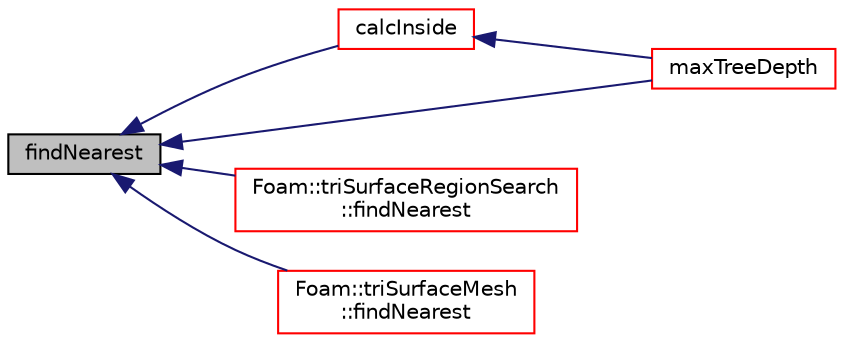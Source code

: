 digraph "findNearest"
{
  bgcolor="transparent";
  edge [fontname="Helvetica",fontsize="10",labelfontname="Helvetica",labelfontsize="10"];
  node [fontname="Helvetica",fontsize="10",shape=record];
  rankdir="LR";
  Node1 [label="findNearest",height=0.2,width=0.4,color="black", fillcolor="grey75", style="filled", fontcolor="black"];
  Node1 -> Node2 [dir="back",color="midnightblue",fontsize="10",style="solid",fontname="Helvetica"];
  Node2 [label="calcInside",height=0.2,width=0.4,color="red",URL="$a02767.html#ab514ea651ab00857b3a6556f10819a4b",tooltip="Calculate for each searchPoint inside/outside status. "];
  Node2 -> Node3 [dir="back",color="midnightblue",fontsize="10",style="solid",fontname="Helvetica"];
  Node3 [label="maxTreeDepth",height=0.2,width=0.4,color="red",URL="$a02767.html#a063ac52d0921869ead64407c83ab0f9b",tooltip="Return max tree depth of octree. "];
  Node1 -> Node4 [dir="back",color="midnightblue",fontsize="10",style="solid",fontname="Helvetica"];
  Node4 [label="Foam::triSurfaceRegionSearch\l::findNearest",height=0.2,width=0.4,color="red",URL="$a02766.html#a69bcd34d73a8f4c3073df951738cfc2a",tooltip="Find the nearest point on the surface out of the regions. "];
  Node1 -> Node5 [dir="back",color="midnightblue",fontsize="10",style="solid",fontname="Helvetica"];
  Node5 [label="Foam::triSurfaceMesh\l::findNearest",height=0.2,width=0.4,color="red",URL="$a02762.html#ad64c821f48b189f0be09244ae2037fdc"];
  Node1 -> Node3 [dir="back",color="midnightblue",fontsize="10",style="solid",fontname="Helvetica"];
}
